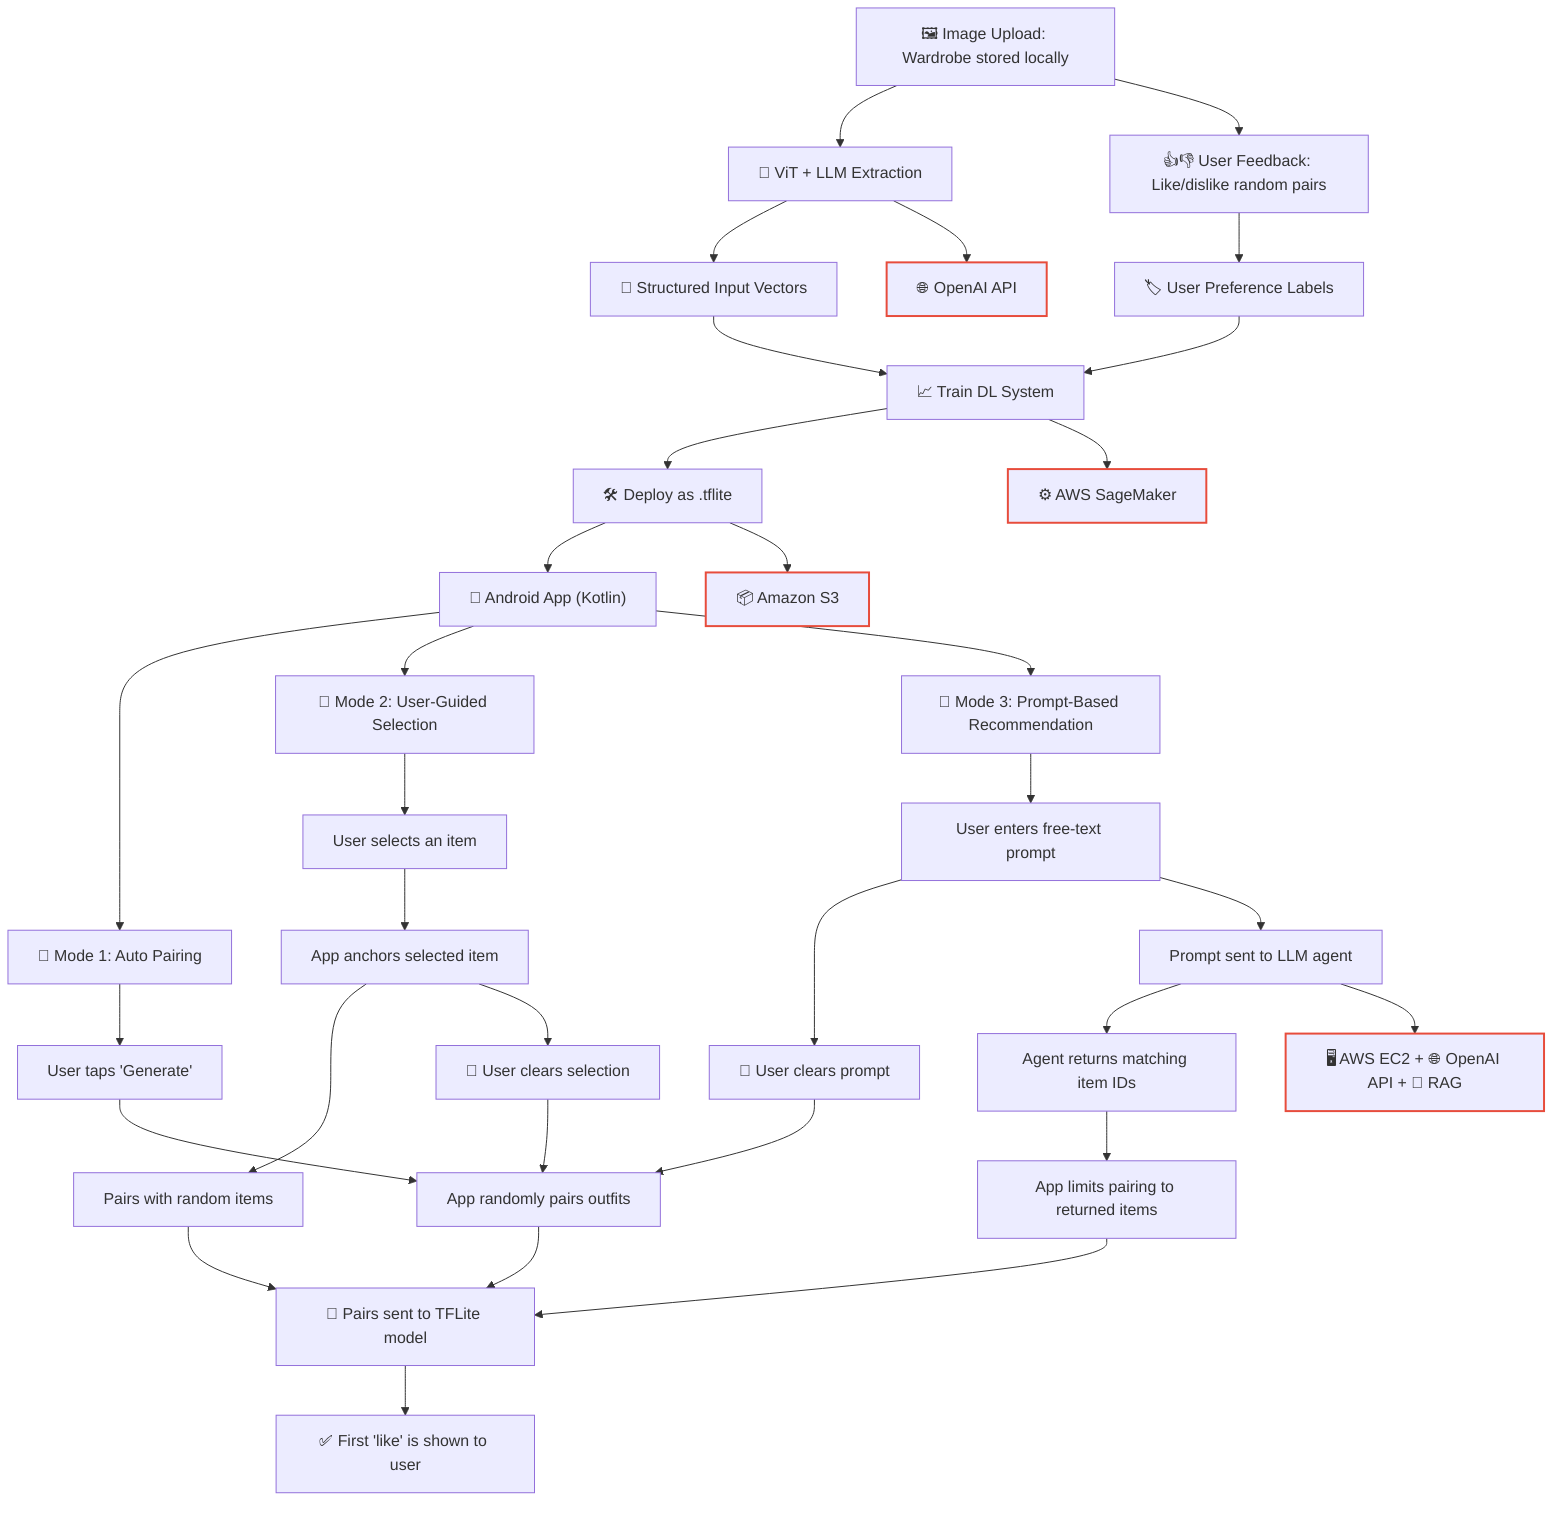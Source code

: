 flowchart TD
    %% Core pipeline
    A["🖼️ Image Upload: Wardrobe stored locally"] --> B
    A --> C
    B["🧠 ViT + LLM Extraction"] --> D
    C["👍👎 User Feedback: Like/dislike random pairs"] --> E
    D["🧾 Structured Input Vectors"] --> F
    E["🏷️ User Preference Labels"] --> F
    F["📈 Train DL System"] --> G
    G["🛠️ Deploy as .tflite"] --> H
    H["📱 Android App (Kotlin)"] --> I1_start
    H --> I2_start
    H --> I3_start

    %% Mode 1
    I1_start["🤖 Mode 1: Auto Pairing"] --> I1_a["User taps 'Generate'"]
    I1_a --> I1_b["App randomly pairs outfits"]
    I1_b --> I_common

    %% Mode 2
    I2_start["🧍 Mode 2: User-Guided Selection"] --> I2_a["User selects an item"]
    I2_a --> I2_b["App anchors selected item"]
    I2_b --> I2_c["Pairs with random items"]
    I2_b --> I2_fallback["🧹 User clears selection"]
    I2_fallback --> I1_b
    I2_c --> I_common

    %% Mode 3
    I3_start["💬 Mode 3: Prompt-Based Recommendation"] --> I3_a["User enters free-text prompt"]
    I3_a --> I3_fallback["🧹 User clears prompt"]
    I3_fallback --> I1_b
    I3_a --> I3_b["Prompt sent to LLM agent"]
    I3_b --> I3_c["Agent returns matching item IDs"]
    I3_c --> I3_d["App limits pairing to returned items"]
    I3_d --> I_common

    %% Shared DL inference
    I_common["📲 Pairs sent to TFLite model"] --> I_final["✅ First 'like' is shown to user"]

    %% External systems as side nodes
    ext_openai["🌐 OpenAI API"]:::external
    ext_ec2["🖥️ AWS EC2 + 🌐 OpenAI API + 🧲 RAG"]:::external
    ext_sagemaker["⚙️ AWS SageMaker"]:::external
    ext_s3["📦 Amazon S3"]:::external

    %% Arrows to external systems
    B --> ext_openai
    I3_b --> ext_ec2
    F --> ext_sagemaker
    G --> ext_s3

    %% Styling for external nodes
    classDef external stroke:#e74c3c,stroke-width:2px;